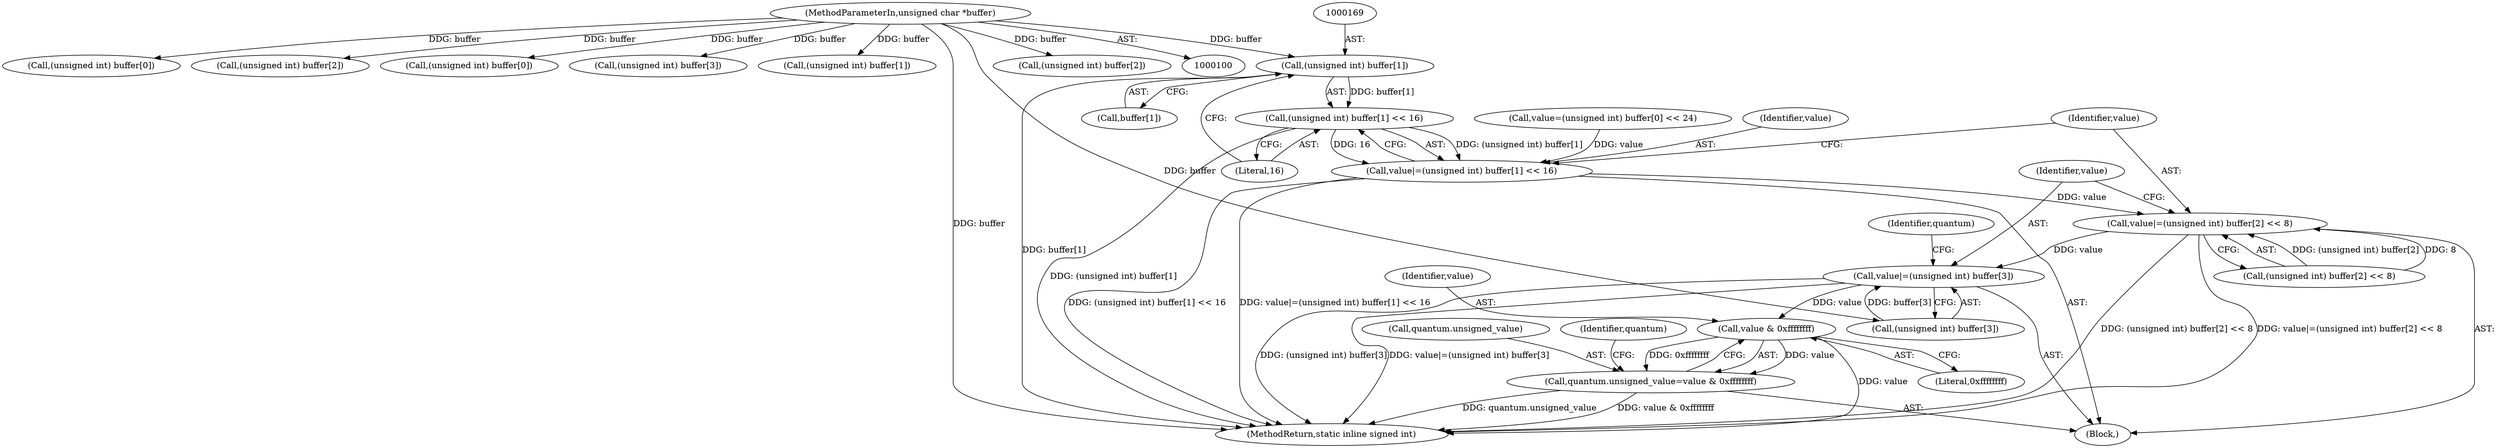 digraph "0_ImageMagick_d8ab7f046587f2e9f734b687ba7e6e10147c294b@array" {
"1000168" [label="(Call,(unsigned int) buffer[1])"];
"1000102" [label="(MethodParameterIn,unsigned char *buffer)"];
"1000167" [label="(Call,(unsigned int) buffer[1] << 16)"];
"1000165" [label="(Call,value|=(unsigned int) buffer[1] << 16)"];
"1000174" [label="(Call,value|=(unsigned int) buffer[2] << 8)"];
"1000183" [label="(Call,value|=(unsigned int) buffer[3])"];
"1000194" [label="(Call,value & 0xffffffff)"];
"1000190" [label="(Call,quantum.unsigned_value=value & 0xffffffff)"];
"1000140" [label="(Call,(unsigned int) buffer[0])"];
"1000177" [label="(Call,(unsigned int) buffer[2])"];
"1000159" [label="(Call,(unsigned int) buffer[0])"];
"1000167" [label="(Call,(unsigned int) buffer[1] << 16)"];
"1000170" [label="(Call,buffer[1])"];
"1000102" [label="(MethodParameterIn,unsigned char *buffer)"];
"1000190" [label="(Call,quantum.unsigned_value=value & 0xffffffff)"];
"1000192" [label="(Identifier,quantum)"];
"1000103" [label="(Block,)"];
"1000174" [label="(Call,value|=(unsigned int) buffer[2] << 8)"];
"1000183" [label="(Call,value|=(unsigned int) buffer[3])"];
"1000168" [label="(Call,(unsigned int) buffer[1])"];
"1000114" [label="(Call,(unsigned int) buffer[3])"];
"1000132" [label="(Call,(unsigned int) buffer[1])"];
"1000156" [label="(Call,value=(unsigned int) buffer[0] << 24)"];
"1000201" [label="(MethodReturn,static inline signed int)"];
"1000176" [label="(Call,(unsigned int) buffer[2] << 8)"];
"1000175" [label="(Identifier,value)"];
"1000196" [label="(Literal,0xffffffff)"];
"1000173" [label="(Literal,16)"];
"1000185" [label="(Call,(unsigned int) buffer[3])"];
"1000199" [label="(Identifier,quantum)"];
"1000165" [label="(Call,value|=(unsigned int) buffer[1] << 16)"];
"1000166" [label="(Identifier,value)"];
"1000191" [label="(Call,quantum.unsigned_value)"];
"1000195" [label="(Identifier,value)"];
"1000123" [label="(Call,(unsigned int) buffer[2])"];
"1000194" [label="(Call,value & 0xffffffff)"];
"1000184" [label="(Identifier,value)"];
"1000168" -> "1000167"  [label="AST: "];
"1000168" -> "1000170"  [label="CFG: "];
"1000169" -> "1000168"  [label="AST: "];
"1000170" -> "1000168"  [label="AST: "];
"1000173" -> "1000168"  [label="CFG: "];
"1000168" -> "1000201"  [label="DDG: buffer[1]"];
"1000168" -> "1000167"  [label="DDG: buffer[1]"];
"1000102" -> "1000168"  [label="DDG: buffer"];
"1000102" -> "1000100"  [label="AST: "];
"1000102" -> "1000201"  [label="DDG: buffer"];
"1000102" -> "1000114"  [label="DDG: buffer"];
"1000102" -> "1000123"  [label="DDG: buffer"];
"1000102" -> "1000132"  [label="DDG: buffer"];
"1000102" -> "1000140"  [label="DDG: buffer"];
"1000102" -> "1000159"  [label="DDG: buffer"];
"1000102" -> "1000177"  [label="DDG: buffer"];
"1000102" -> "1000185"  [label="DDG: buffer"];
"1000167" -> "1000165"  [label="AST: "];
"1000167" -> "1000173"  [label="CFG: "];
"1000173" -> "1000167"  [label="AST: "];
"1000165" -> "1000167"  [label="CFG: "];
"1000167" -> "1000201"  [label="DDG: (unsigned int) buffer[1]"];
"1000167" -> "1000165"  [label="DDG: (unsigned int) buffer[1]"];
"1000167" -> "1000165"  [label="DDG: 16"];
"1000165" -> "1000103"  [label="AST: "];
"1000166" -> "1000165"  [label="AST: "];
"1000175" -> "1000165"  [label="CFG: "];
"1000165" -> "1000201"  [label="DDG: (unsigned int) buffer[1] << 16"];
"1000165" -> "1000201"  [label="DDG: value|=(unsigned int) buffer[1] << 16"];
"1000156" -> "1000165"  [label="DDG: value"];
"1000165" -> "1000174"  [label="DDG: value"];
"1000174" -> "1000103"  [label="AST: "];
"1000174" -> "1000176"  [label="CFG: "];
"1000175" -> "1000174"  [label="AST: "];
"1000176" -> "1000174"  [label="AST: "];
"1000184" -> "1000174"  [label="CFG: "];
"1000174" -> "1000201"  [label="DDG: (unsigned int) buffer[2] << 8"];
"1000174" -> "1000201"  [label="DDG: value|=(unsigned int) buffer[2] << 8"];
"1000176" -> "1000174"  [label="DDG: (unsigned int) buffer[2]"];
"1000176" -> "1000174"  [label="DDG: 8"];
"1000174" -> "1000183"  [label="DDG: value"];
"1000183" -> "1000103"  [label="AST: "];
"1000183" -> "1000185"  [label="CFG: "];
"1000184" -> "1000183"  [label="AST: "];
"1000185" -> "1000183"  [label="AST: "];
"1000192" -> "1000183"  [label="CFG: "];
"1000183" -> "1000201"  [label="DDG: (unsigned int) buffer[3]"];
"1000183" -> "1000201"  [label="DDG: value|=(unsigned int) buffer[3]"];
"1000185" -> "1000183"  [label="DDG: buffer[3]"];
"1000183" -> "1000194"  [label="DDG: value"];
"1000194" -> "1000190"  [label="AST: "];
"1000194" -> "1000196"  [label="CFG: "];
"1000195" -> "1000194"  [label="AST: "];
"1000196" -> "1000194"  [label="AST: "];
"1000190" -> "1000194"  [label="CFG: "];
"1000194" -> "1000201"  [label="DDG: value"];
"1000194" -> "1000190"  [label="DDG: value"];
"1000194" -> "1000190"  [label="DDG: 0xffffffff"];
"1000190" -> "1000103"  [label="AST: "];
"1000191" -> "1000190"  [label="AST: "];
"1000199" -> "1000190"  [label="CFG: "];
"1000190" -> "1000201"  [label="DDG: quantum.unsigned_value"];
"1000190" -> "1000201"  [label="DDG: value & 0xffffffff"];
}
